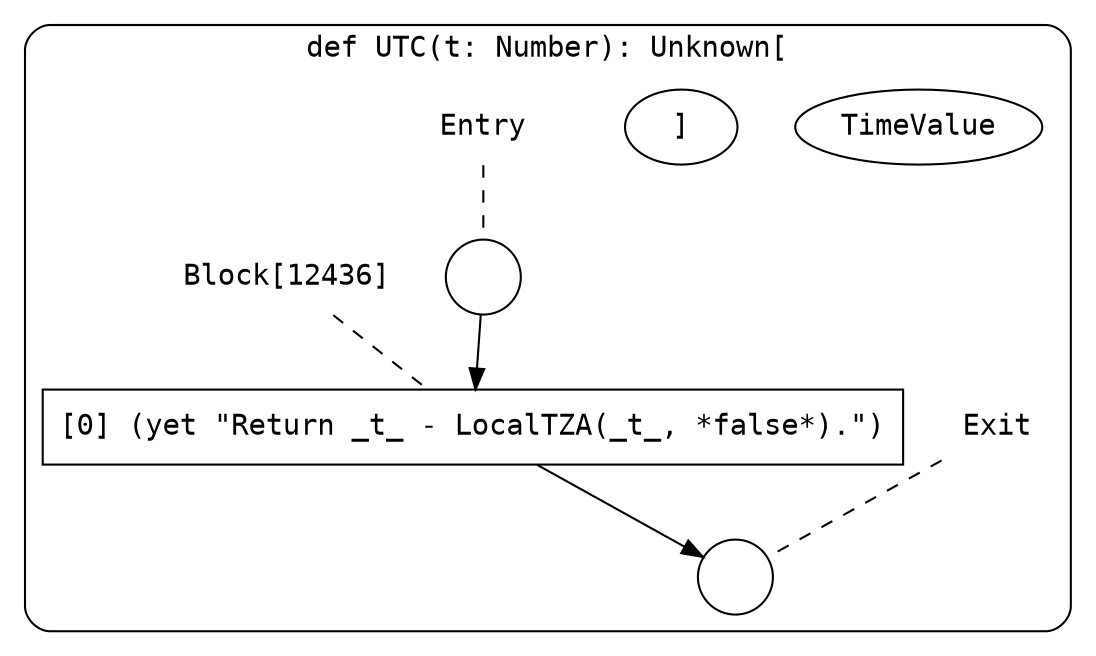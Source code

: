 digraph {
  graph [fontname = "Consolas"]
  node [fontname = "Consolas"]
  edge [fontname = "Consolas"]
  subgraph cluster2111 {
    label = "def UTC(t: Number): Unknown["TimeValue"]"
    style = rounded
    cluster2111_entry_name [shape=none, label=<<font color="black">Entry</font>>]
    cluster2111_entry_name -> cluster2111_entry [arrowhead=none, color="black", style=dashed]
    cluster2111_entry [shape=circle label=" " color="black" fillcolor="white" style=filled]
    cluster2111_entry -> node12436 [color="black"]
    cluster2111_exit_name [shape=none, label=<<font color="black">Exit</font>>]
    cluster2111_exit_name -> cluster2111_exit [arrowhead=none, color="black", style=dashed]
    cluster2111_exit [shape=circle label=" " color="black" fillcolor="white" style=filled]
    node12436_name [shape=none, label=<<font color="black">Block[12436]</font>>]
    node12436_name -> node12436 [arrowhead=none, color="black", style=dashed]
    node12436 [shape=box, label=<<font color="black">[0] (yet &quot;Return _t_ - LocalTZA(_t_, *false*).&quot;)<BR ALIGN="LEFT"/></font>> color="black" fillcolor="white", style=filled]
    node12436 -> cluster2111_exit [color="black"]
  }
}